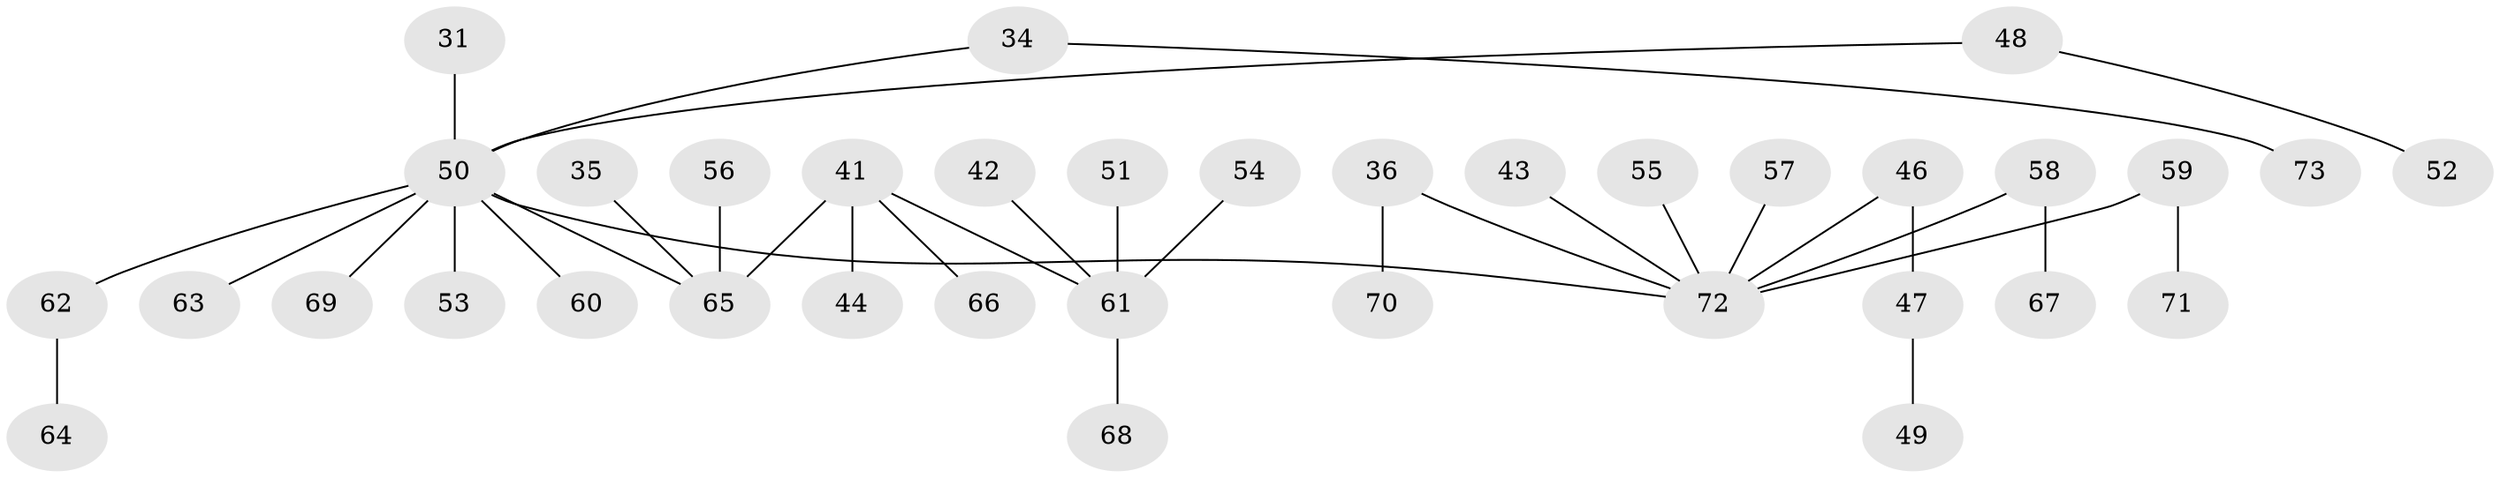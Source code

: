 // original degree distribution, {5: 0.0410958904109589, 3: 0.136986301369863, 4: 0.0547945205479452, 1: 0.5068493150684932, 2: 0.2328767123287671, 6: 0.0273972602739726}
// Generated by graph-tools (version 1.1) at 2025/53/03/09/25 04:53:09]
// undirected, 36 vertices, 35 edges
graph export_dot {
graph [start="1"]
  node [color=gray90,style=filled];
  31;
  34;
  35;
  36;
  41 [super="+37+38+27"];
  42;
  43;
  44;
  46;
  47;
  48 [super="+22"];
  49;
  50 [super="+25+28+45+23"];
  51;
  52;
  53;
  54;
  55;
  56;
  57;
  58;
  59;
  60;
  61 [super="+29+21+39"];
  62;
  63;
  64;
  65 [super="+32"];
  66;
  67;
  68;
  69;
  70;
  71;
  72 [super="+6+10+40"];
  73;
  31 -- 50;
  34 -- 73;
  34 -- 50;
  35 -- 65;
  36 -- 70;
  36 -- 72;
  41 -- 66;
  41 -- 44;
  41 -- 61;
  41 -- 65;
  42 -- 61;
  43 -- 72;
  46 -- 47;
  46 -- 72;
  47 -- 49;
  48 -- 52;
  48 -- 50;
  50 -- 62;
  50 -- 69;
  50 -- 72;
  50 -- 53;
  50 -- 60;
  50 -- 63;
  50 -- 65;
  51 -- 61;
  54 -- 61;
  55 -- 72;
  56 -- 65;
  57 -- 72;
  58 -- 67;
  58 -- 72;
  59 -- 71;
  59 -- 72;
  61 -- 68;
  62 -- 64;
}

